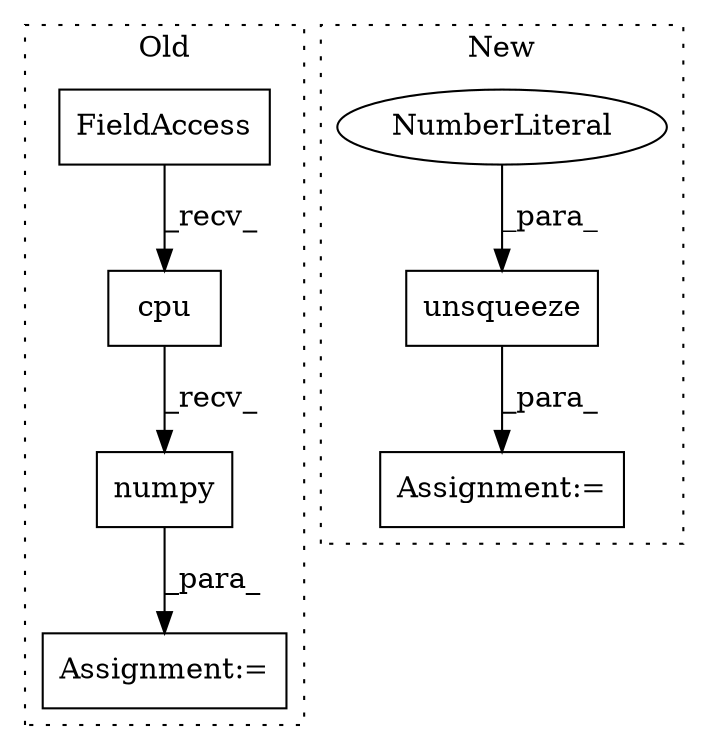 digraph G {
subgraph cluster0 {
1 [label="cpu" a="32" s="7707" l="5" shape="box"];
4 [label="Assignment:=" a="7" s="7676" l="1" shape="box"];
5 [label="numpy" a="32" s="7713" l="7" shape="box"];
6 [label="FieldAccess" a="22" s="7677" l="29" shape="box"];
label = "Old";
style="dotted";
}
subgraph cluster1 {
2 [label="unsqueeze" a="32" s="7363,7374" l="10,1" shape="box"];
3 [label="NumberLiteral" a="34" s="7373" l="1" shape="ellipse"];
7 [label="Assignment:=" a="7" s="7321" l="1" shape="box"];
label = "New";
style="dotted";
}
1 -> 5 [label="_recv_"];
2 -> 7 [label="_para_"];
3 -> 2 [label="_para_"];
5 -> 4 [label="_para_"];
6 -> 1 [label="_recv_"];
}